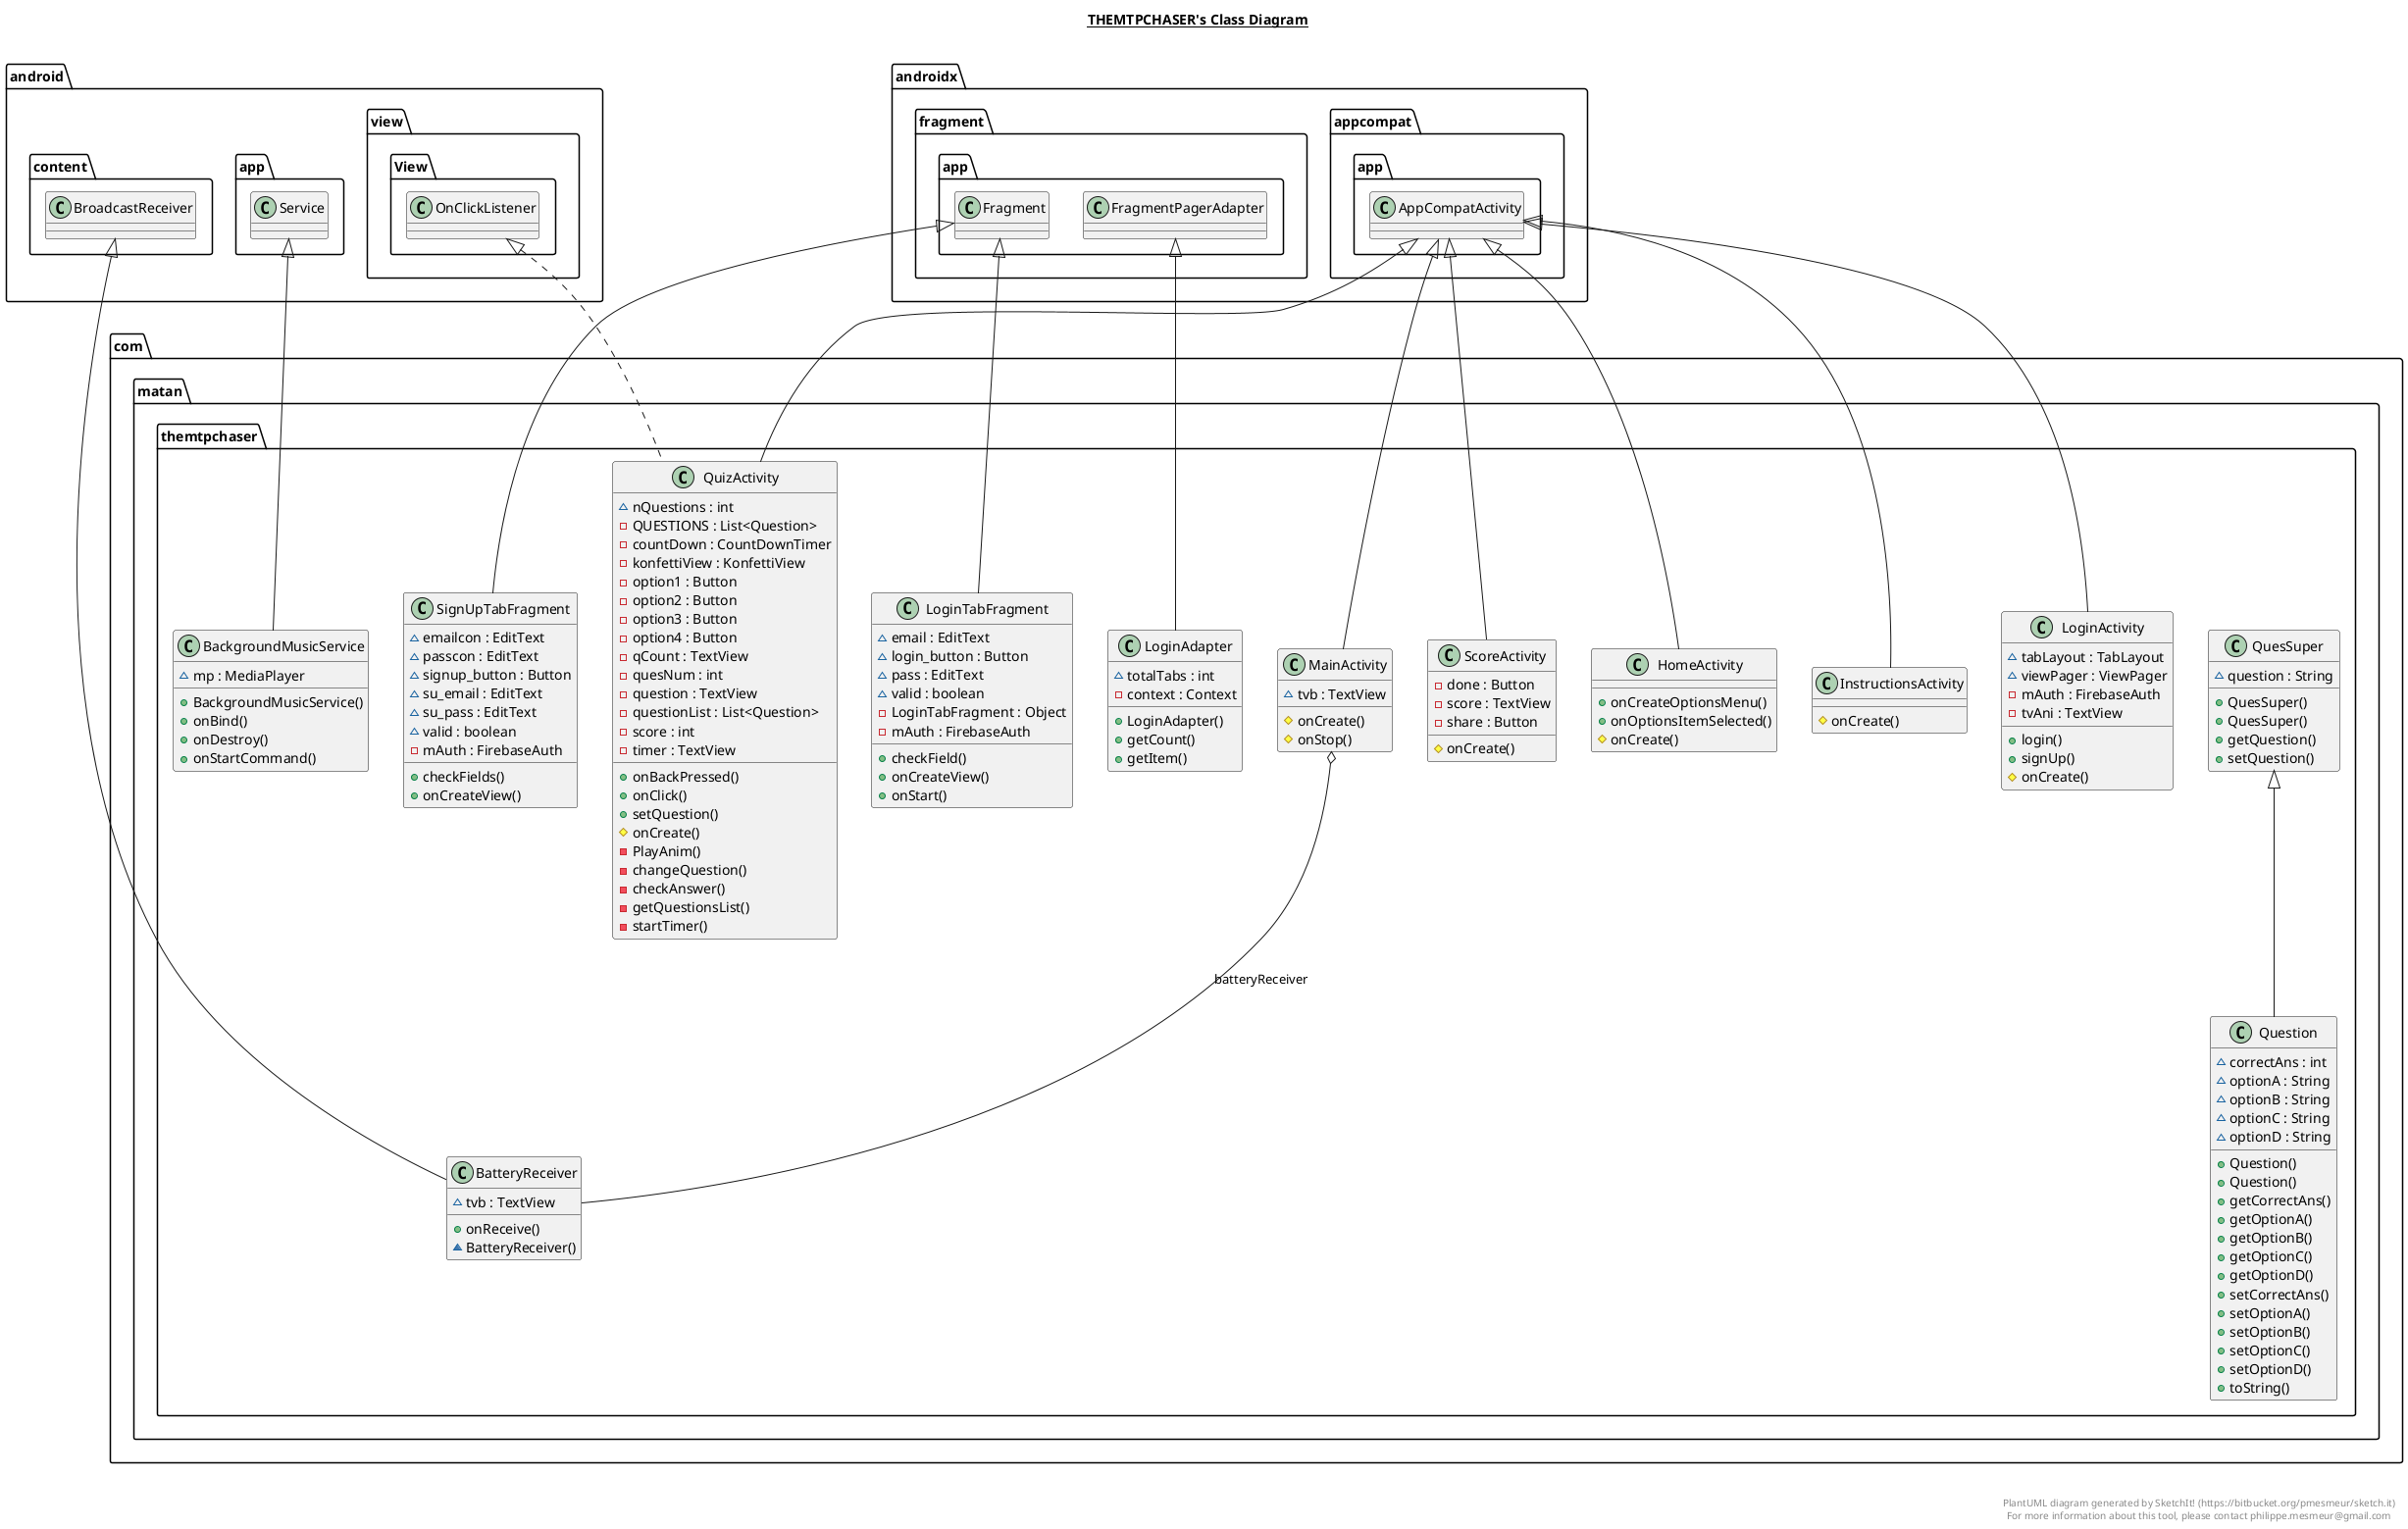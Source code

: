 @startuml

title __THEMTPCHASER's Class Diagram__\n

  namespace com.matan.themtpchaser {
    class com.matan.themtpchaser.BackgroundMusicService {
        ~ mp : MediaPlayer
        + BackgroundMusicService()
        + onBind()
        + onDestroy()
        + onStartCommand()
    }
  }
  

  namespace com.matan.themtpchaser {
    class com.matan.themtpchaser.BatteryReceiver {
        ~ tvb : TextView
        + onReceive()
        ~ BatteryReceiver()
    }
  }
  

  namespace com.matan.themtpchaser {
    class com.matan.themtpchaser.HomeActivity {
        + onCreateOptionsMenu()
        + onOptionsItemSelected()
        # onCreate()
    }
  }
  

  namespace com.matan.themtpchaser {
    class com.matan.themtpchaser.InstructionsActivity {
        # onCreate()
    }
  }
  

  namespace com.matan.themtpchaser {
    class com.matan.themtpchaser.LoginActivity {
        ~ tabLayout : TabLayout
        ~ viewPager : ViewPager
        - mAuth : FirebaseAuth
        - tvAni : TextView
        + login()
        + signUp()
        # onCreate()
    }
  }
  

  namespace com.matan.themtpchaser {
    class com.matan.themtpchaser.LoginAdapter {
        ~ totalTabs : int
        - context : Context
        + LoginAdapter()
        + getCount()
        + getItem()
    }
  }
  

  namespace com.matan.themtpchaser {
    class com.matan.themtpchaser.LoginTabFragment {
        ~ email : EditText
        ~ login_button : Button
        ~ pass : EditText
        ~ valid : boolean
        - LoginTabFragment : Object
        - mAuth : FirebaseAuth
        + checkField()
        + onCreateView()
        + onStart()
    }
  }
  

  namespace com.matan.themtpchaser {
    class com.matan.themtpchaser.MainActivity {
        ~ tvb : TextView
        # onCreate()
        # onStop()
    }
  }
  

  namespace com.matan.themtpchaser {
    class com.matan.themtpchaser.QuesSuper {
        ~ question : String
        + QuesSuper()
        + QuesSuper()
        + getQuestion()
        + setQuestion()
    }
  }
  

  namespace com.matan.themtpchaser {
    class com.matan.themtpchaser.Question {
        ~ correctAns : int
        ~ optionA : String
        ~ optionB : String
        ~ optionC : String
        ~ optionD : String
        + Question()
        + Question()
        + getCorrectAns()
        + getOptionA()
        + getOptionB()
        + getOptionC()
        + getOptionD()
        + setCorrectAns()
        + setOptionA()
        + setOptionB()
        + setOptionC()
        + setOptionD()
        + toString()
    }
  }
  

  namespace com.matan.themtpchaser {
    class com.matan.themtpchaser.QuizActivity {
        ~ nQuestions : int
        - QUESTIONS : List<Question>
        - countDown : CountDownTimer
        - konfettiView : KonfettiView
        - option1 : Button
        - option2 : Button
        - option3 : Button
        - option4 : Button
        - qCount : TextView
        - quesNum : int
        - question : TextView
        - questionList : List<Question>
        - score : int
        - timer : TextView
        + onBackPressed()
        + onClick()
        + setQuestion()
        # onCreate()
        - PlayAnim()
        - changeQuestion()
        - checkAnswer()
        - getQuestionsList()
        - startTimer()
    }
  }
  

  namespace com.matan.themtpchaser {
    class com.matan.themtpchaser.ScoreActivity {
        - done : Button
        - score : TextView
        - share : Button
        # onCreate()
    }
  }
  

  namespace com.matan.themtpchaser {
    class com.matan.themtpchaser.SignUpTabFragment {
        ~ emailcon : EditText
        ~ passcon : EditText
        ~ signup_button : Button
        ~ su_email : EditText
        ~ su_pass : EditText
        ~ valid : boolean
        - mAuth : FirebaseAuth
        + checkFields()
        + onCreateView()
    }
  }
  

  com.matan.themtpchaser.BackgroundMusicService -up-|> android.app.Service
  com.matan.themtpchaser.BatteryReceiver -up-|> android.content.BroadcastReceiver
  com.matan.themtpchaser.HomeActivity -up-|> androidx.appcompat.app.AppCompatActivity
  com.matan.themtpchaser.InstructionsActivity -up-|> androidx.appcompat.app.AppCompatActivity
  com.matan.themtpchaser.LoginActivity -up-|> androidx.appcompat.app.AppCompatActivity
  com.matan.themtpchaser.LoginAdapter -up-|> androidx.fragment.app.FragmentPagerAdapter
  com.matan.themtpchaser.LoginTabFragment -up-|> androidx.fragment.app.Fragment
  com.matan.themtpchaser.MainActivity -up-|> androidx.appcompat.app.AppCompatActivity
  com.matan.themtpchaser.MainActivity o-- com.matan.themtpchaser.BatteryReceiver : batteryReceiver
  com.matan.themtpchaser.Question -up-|> com.matan.themtpchaser.QuesSuper
  com.matan.themtpchaser.QuizActivity .up.|> android.view.View.OnClickListener
  com.matan.themtpchaser.QuizActivity -up-|> androidx.appcompat.app.AppCompatActivity
  com.matan.themtpchaser.ScoreActivity -up-|> androidx.appcompat.app.AppCompatActivity
  com.matan.themtpchaser.SignUpTabFragment -up-|> androidx.fragment.app.Fragment


right footer


PlantUML diagram generated by SketchIt! (https://bitbucket.org/pmesmeur/sketch.it)
For more information about this tool, please contact philippe.mesmeur@gmail.com
endfooter

@enduml
